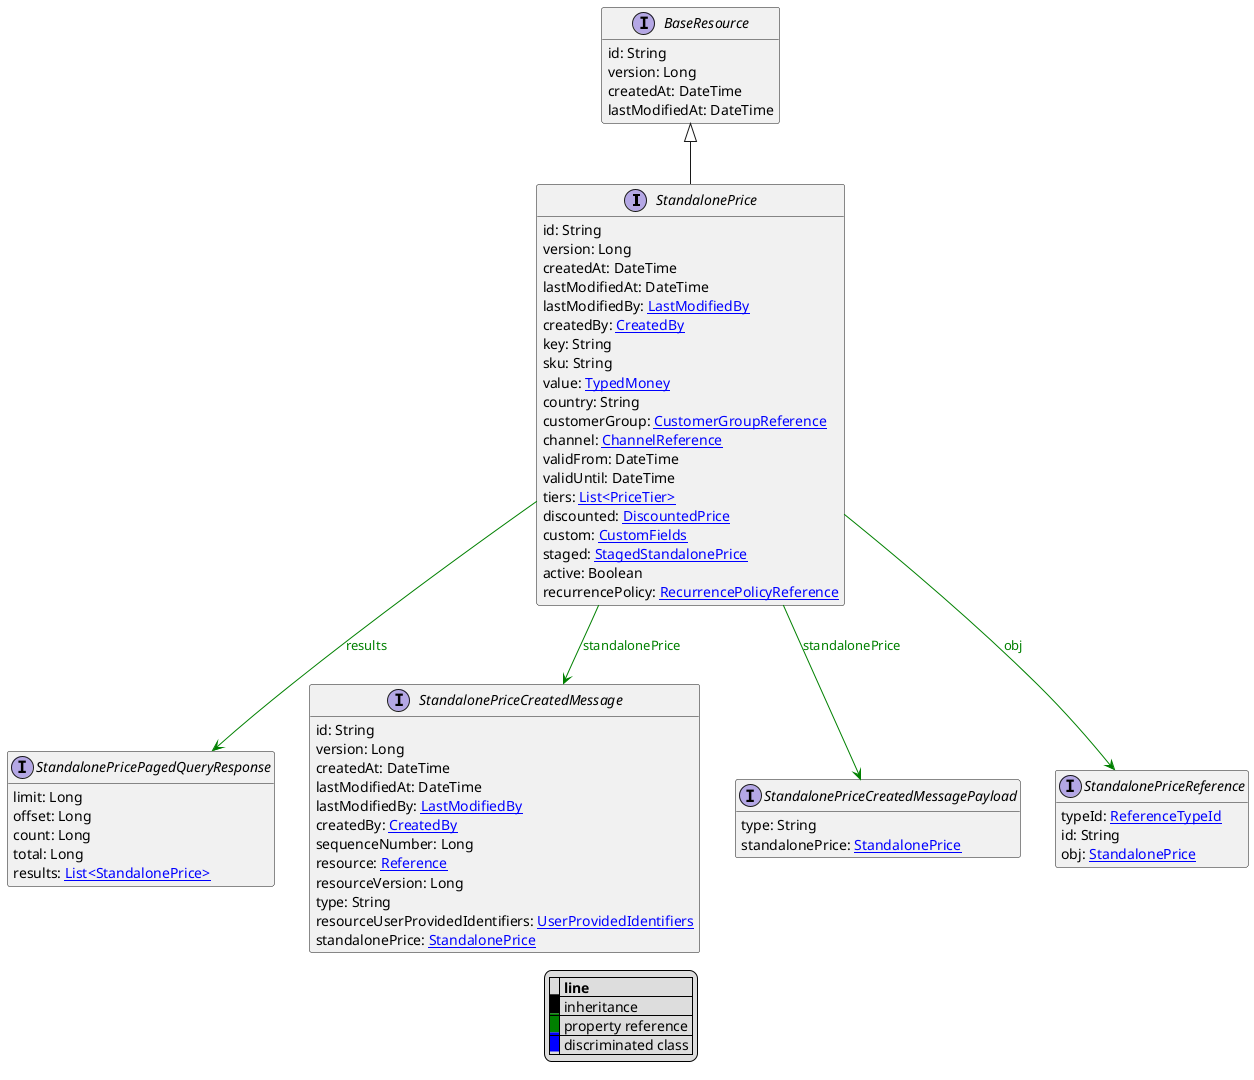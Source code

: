 @startuml

hide empty fields
hide empty methods
legend
|= |= line |
|<back:black>   </back>| inheritance |
|<back:green>   </back>| property reference |
|<back:blue>   </back>| discriminated class |
endlegend
interface StandalonePrice [[StandalonePrice.svg]] extends BaseResource {
    id: String
    version: Long
    createdAt: DateTime
    lastModifiedAt: DateTime
    lastModifiedBy: [[LastModifiedBy.svg LastModifiedBy]]
    createdBy: [[CreatedBy.svg CreatedBy]]
    key: String
    sku: String
    value: [[TypedMoney.svg TypedMoney]]
    country: String
    customerGroup: [[CustomerGroupReference.svg CustomerGroupReference]]
    channel: [[ChannelReference.svg ChannelReference]]
    validFrom: DateTime
    validUntil: DateTime
    tiers: [[PriceTier.svg List<PriceTier>]]
    discounted: [[DiscountedPrice.svg DiscountedPrice]]
    custom: [[CustomFields.svg CustomFields]]
    staged: [[StagedStandalonePrice.svg StagedStandalonePrice]]
    active: Boolean
    recurrencePolicy: [[RecurrencePolicyReference.svg RecurrencePolicyReference]]
}
interface BaseResource [[BaseResource.svg]]  {
    id: String
    version: Long
    createdAt: DateTime
    lastModifiedAt: DateTime
}


interface StandalonePricePagedQueryResponse [[StandalonePricePagedQueryResponse.svg]]  {
    limit: Long
    offset: Long
    count: Long
    total: Long
    results: [[StandalonePrice.svg List<StandalonePrice>]]
}
interface StandalonePriceCreatedMessage [[StandalonePriceCreatedMessage.svg]]  {
    id: String
    version: Long
    createdAt: DateTime
    lastModifiedAt: DateTime
    lastModifiedBy: [[LastModifiedBy.svg LastModifiedBy]]
    createdBy: [[CreatedBy.svg CreatedBy]]
    sequenceNumber: Long
    resource: [[Reference.svg Reference]]
    resourceVersion: Long
    type: String
    resourceUserProvidedIdentifiers: [[UserProvidedIdentifiers.svg UserProvidedIdentifiers]]
    standalonePrice: [[StandalonePrice.svg StandalonePrice]]
}
interface StandalonePriceCreatedMessagePayload [[StandalonePriceCreatedMessagePayload.svg]]  {
    type: String
    standalonePrice: [[StandalonePrice.svg StandalonePrice]]
}
interface StandalonePriceReference [[StandalonePriceReference.svg]]  {
    typeId: [[ReferenceTypeId.svg ReferenceTypeId]]
    id: String
    obj: [[StandalonePrice.svg StandalonePrice]]
}

StandalonePrice --> StandalonePricePagedQueryResponse #green;text:green : "results"
StandalonePrice --> StandalonePriceCreatedMessage #green;text:green : "standalonePrice"
StandalonePrice --> StandalonePriceCreatedMessagePayload #green;text:green : "standalonePrice"
StandalonePrice --> StandalonePriceReference #green;text:green : "obj"
@enduml
